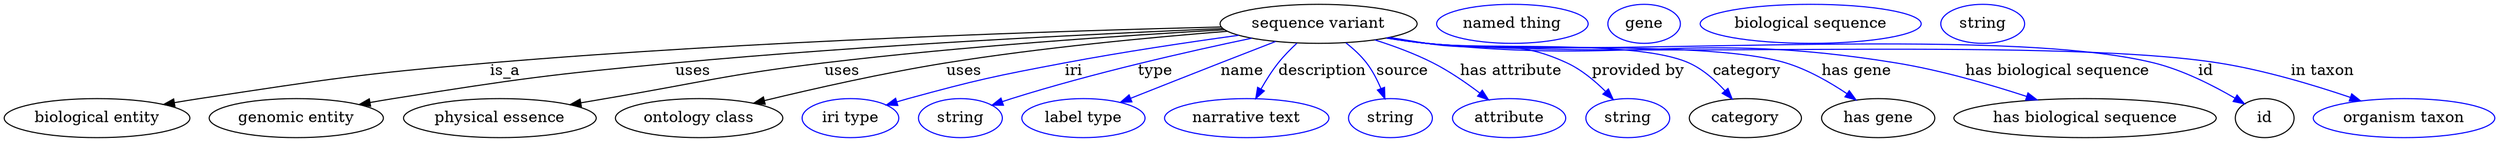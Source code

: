 digraph {
	graph [bb="0,0,2283.3,123"];
	node [label="\N"];
	"sequence variant"	[height=0.5,
		label="sequence variant",
		pos="1206.1,105",
		width=2.5095];
	"biological entity"	[height=0.5,
		pos="85.142,18",
		width=2.3651];
	"sequence variant" -> "biological entity"	[label=is_a,
		lp="460.14,61.5",
		pos="e,146.24,30.562 1116.8,102.11 974.59,98.606 688.15,89.497 446.14,69 327,58.909 297.35,53.98 179.14,36 171.73,34.873 164.01,33.614 \
156.31,32.305"];
	"genomic entity"	[height=0.5,
		pos="268.14,18",
		width=2.2206];
	"sequence variant" -> "genomic entity"	[label=uses,
		lp="631.64,61.5",
		pos="e,325.98,30.582 1118.4,100.67 1002.8,95.859 793.47,85.665 615.14,69 500.04,58.243 471.3,54.186 357.14,36 350.36,34.919 343.3,33.712 \
336.25,32.454"];
	"physical essence"	[height=0.5,
		pos="454.14,18",
		width=2.4553];
	"sequence variant" -> "physical essence"	[label=uses,
		lp="769.64,61.5",
		pos="e,518.56,30.398 1119.9,99.52 1028.6,94.267 880.41,84.284 753.14,69 662.82,58.153 640.83,51.185 551.14,36 543.82,34.76 536.18,33.451 \
528.56,32.132"];
	"ontology class"	[height=0.5,
		pos="637.14,18",
		width=2.1304];
	"sequence variant" -> "ontology class"	[label=uses,
		lp="881.64,61.5",
		pos="e,687.09,31.67 1122.4,98.074 1053.2,92.535 952.4,83 865.14,69 807.55,59.76 742.64,45.104 696.85,34.043"];
	iri	[color=blue,
		height=0.5,
		label="iri type",
		pos="776.14,18",
		width=1.2277];
	"sequence variant" -> iri	[color=blue,
		label=iri,
		lp="981.14,61.5",
		pos="e,809.44,29.93 1132.7,94.457 1086.7,88.113 1026.3,79.108 973.14,69 909.07,56.813 893.08,53.14 830.14,36 826.57,35.026 822.87,33.97 \
819.17,32.877",
		style=solid];
	type	[color=blue,
		height=0.5,
		label=string,
		pos="877.14,18",
		width=1.0652];
	"sequence variant" -> type	[color=blue,
		label=type,
		lp="1056.1,61.5",
		pos="e,906.1,29.898 1144.7,91.741 1087.1,79.654 998.95,59.601 924.14,36 921.39,35.131 918.56,34.201 915.71,33.24",
		style=solid];
	name	[color=blue,
		height=0.5,
		label="label type",
		pos="990.14,18",
		width=1.5707];
	"sequence variant" -> name	[color=blue,
		label=name,
		lp="1136.1,61.5",
		pos="e,1024.1,32.539 1166.7,88.725 1151,82.615 1132.7,75.498 1116.1,69 1088.6,58.174 1057.7,45.914 1033.4,36.244",
		style=solid];
	description	[color=blue,
		height=0.5,
		label="narrative text",
		pos="1140.1,18",
		width=2.0943];
	"sequence variant" -> description	[color=blue,
		label=description,
		lp="1209.6,61.5",
		pos="e,1148.4,35.979 1186.3,87.166 1180.4,81.694 1174.2,75.379 1169.1,69 1163.3,61.647 1157.9,53.001 1153.3,44.985",
		style=solid];
	source	[color=blue,
		height=0.5,
		label=string,
		pos="1272.1,18",
		width=1.0652];
	"sequence variant" -> source	[color=blue,
		label=source,
		lp="1283.1,61.5",
		pos="e,1267,35.85 1231.3,87.354 1238.1,82.065 1244.9,75.803 1250.1,69 1255.6,61.951 1260,53.351 1263.4,45.285",
		style=solid];
	"has attribute"	[color=blue,
		height=0.5,
		label=attribute,
		pos="1380.1,18",
		width=1.4443];
	"sequence variant" -> "has attribute"	[color=blue,
		label="has attribute",
		lp="1383.1,61.5",
		pos="e,1361.5,34.899 1257.9,90.206 1275.3,84.675 1294.5,77.558 1311.1,69 1326,61.368 1341.2,50.738 1353.5,41.242",
		style=solid];
	"provided by"	[color=blue,
		height=0.5,
		label=string,
		pos="1488.1,18",
		width=1.0652];
	"sequence variant" -> "provided by"	[color=blue,
		label="provided by",
		lp="1498.6,61.5",
		pos="e,1475.3,35.29 1271.3,92.507 1282.6,90.606 1294.2,88.702 1305.1,87 1362.3,78.1 1381.8,93.804 1434.1,69 1447.1,62.866 1459,52.523 \
1468.4,42.831",
		style=solid];
	category	[height=0.5,
		pos="1596.1,18",
		width=1.4263];
	"sequence variant" -> category	[color=blue,
		label=category,
		lp="1597.6,61.5",
		pos="e,1584.4,35.594 1269.7,92.174 1281.4,90.244 1293.6,88.417 1305.1,87 1358.2,80.467 1496.4,91.061 1545.1,69 1557.7,63.326 1568.9,53.18 \
1577.6,43.504",
		style=solid];
	"has gene"	[height=0.5,
		pos="1717.1,18",
		width=1.4443];
	"sequence variant" -> "has gene"	[color=blue,
		label="has gene",
		lp="1697.1,61.5",
		pos="e,1697.1,34.76 1269.1,92.071 1281,90.127 1293.4,88.321 1305.1,87 1377.7,78.809 1563.3,90.284 1633.1,69 1653,62.961 1673,51.316 1688.5,\
40.782",
		style=solid];
	"has biological sequence"	[height=0.5,
		pos="1907.1,18",
		width=3.34];
	"sequence variant" -> "has biological sequence"	[color=blue,
		label="has biological sequence",
		lp="1881.6,61.5",
		pos="e,1863.1,34.809 1268.8,91.992 1280.8,90.043 1293.4,88.255 1305.1,87 1494.5,66.848 1545.2,99.506 1733.1,69 1774.2,62.331 1819.4,49.182 \
1853.4,38.041",
		style=solid];
	id	[height=0.5,
		pos="2072.1,18",
		width=0.75];
	"sequence variant" -> id	[color=blue,
		label=id,
		lp="2018.1,61.5",
		pos="e,2053.5,31.184 1268.5,91.892 1280.6,89.939 1293.3,88.175 1305.1,87 1452.3,72.453 1826.6,104.34 1970.1,69 1996.9,62.406 2024.9,48.095 \
2044.7,36.466",
		style=solid];
	"in taxon"	[color=blue,
		height=0.5,
		label="organism taxon",
		pos="2200.1,18",
		width=2.3109];
	"sequence variant" -> "in taxon"	[color=blue,
		label="in taxon",
		lp="2125.1,61.5",
		pos="e,2160.4,33.822 1268.3,91.913 1280.5,89.946 1293.2,88.171 1305.1,87 1465.3,71.34 1870.1,93.792 2029.1,69 2071,62.473 2117,48.616 \
2150.8,37.142",
		style=solid];
	"named thing_category"	[color=blue,
		height=0.5,
		label="named thing",
		pos="1384.1,105",
		width=1.9318];
	"sequence variant_has gene"	[color=blue,
		height=0.5,
		label=gene,
		pos="1505.1,105",
		width=0.92075];
	"sequence variant_has biological sequence"	[color=blue,
		height=0.5,
		label="biological sequence",
		pos="1658.1,105",
		width=2.8164];
	"sequence variant_id"	[color=blue,
		height=0.5,
		label=string,
		pos="1816.1,105",
		width=1.0652];
}
